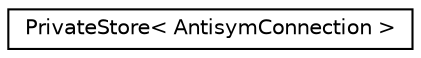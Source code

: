 digraph "Graphical Class Hierarchy"
{
  edge [fontname="Helvetica",fontsize="10",labelfontname="Helvetica",labelfontsize="10"];
  node [fontname="Helvetica",fontsize="10",shape=record];
  rankdir="LR";
  Node1 [label="PrivateStore\< AntisymConnection \>",height=0.2,width=0.4,color="black", fillcolor="white", style="filled",URL="$classPrivateStore.html"];
}
